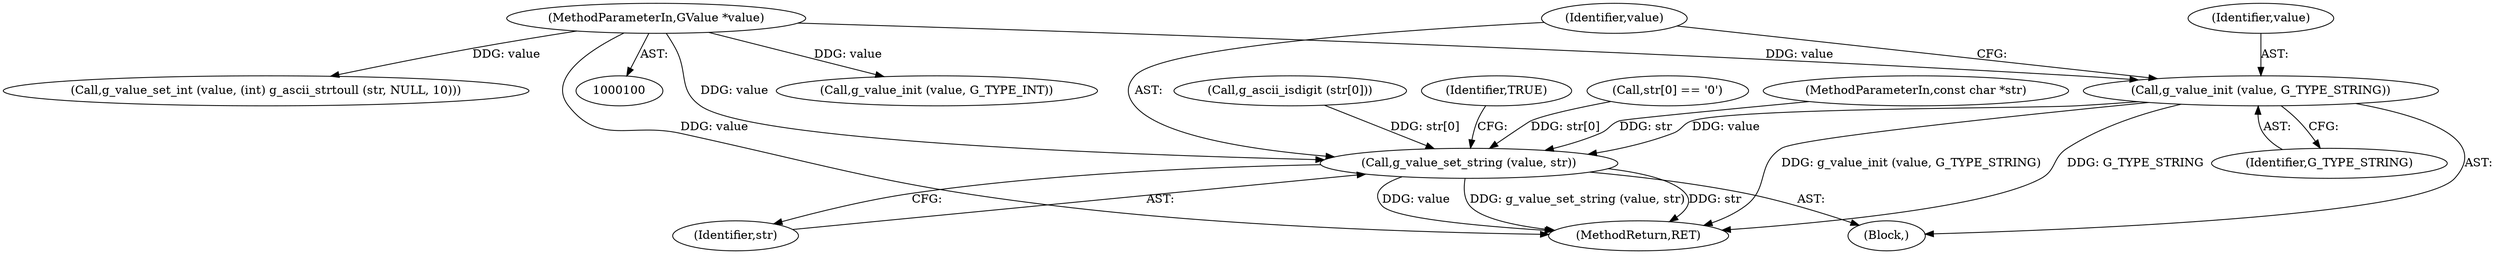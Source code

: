 digraph "1_dbus_9a6bce9b615abca6068348c1606ba8eaf13d9ae0_42@pointer" {
"1000119" [label="(Call,g_value_init (value, G_TYPE_STRING))"];
"1000103" [label="(MethodParameterIn,GValue *value)"];
"1000122" [label="(Call,g_value_set_string (value, str))"];
"1000127" [label="(Call,g_value_init (value, G_TYPE_INT))"];
"1000114" [label="(Call,g_ascii_isdigit (str[0]))"];
"1000122" [label="(Call,g_value_set_string (value, str))"];
"1000119" [label="(Call,g_value_init (value, G_TYPE_STRING))"];
"1000130" [label="(Call,g_value_set_int (value, (int) g_ascii_strtoull (str, NULL, 10)))"];
"1000140" [label="(MethodReturn,RET)"];
"1000121" [label="(Identifier,G_TYPE_STRING)"];
"1000124" [label="(Identifier,str)"];
"1000103" [label="(MethodParameterIn,GValue *value)"];
"1000108" [label="(Call,str[0] == '\0')"];
"1000102" [label="(MethodParameterIn,const char *str)"];
"1000123" [label="(Identifier,value)"];
"1000139" [label="(Identifier,TRUE)"];
"1000118" [label="(Block,)"];
"1000120" [label="(Identifier,value)"];
"1000119" -> "1000118"  [label="AST: "];
"1000119" -> "1000121"  [label="CFG: "];
"1000120" -> "1000119"  [label="AST: "];
"1000121" -> "1000119"  [label="AST: "];
"1000123" -> "1000119"  [label="CFG: "];
"1000119" -> "1000140"  [label="DDG: g_value_init (value, G_TYPE_STRING)"];
"1000119" -> "1000140"  [label="DDG: G_TYPE_STRING"];
"1000103" -> "1000119"  [label="DDG: value"];
"1000119" -> "1000122"  [label="DDG: value"];
"1000103" -> "1000100"  [label="AST: "];
"1000103" -> "1000140"  [label="DDG: value"];
"1000103" -> "1000122"  [label="DDG: value"];
"1000103" -> "1000127"  [label="DDG: value"];
"1000103" -> "1000130"  [label="DDG: value"];
"1000122" -> "1000118"  [label="AST: "];
"1000122" -> "1000124"  [label="CFG: "];
"1000123" -> "1000122"  [label="AST: "];
"1000124" -> "1000122"  [label="AST: "];
"1000139" -> "1000122"  [label="CFG: "];
"1000122" -> "1000140"  [label="DDG: value"];
"1000122" -> "1000140"  [label="DDG: g_value_set_string (value, str)"];
"1000122" -> "1000140"  [label="DDG: str"];
"1000114" -> "1000122"  [label="DDG: str[0]"];
"1000108" -> "1000122"  [label="DDG: str[0]"];
"1000102" -> "1000122"  [label="DDG: str"];
}
